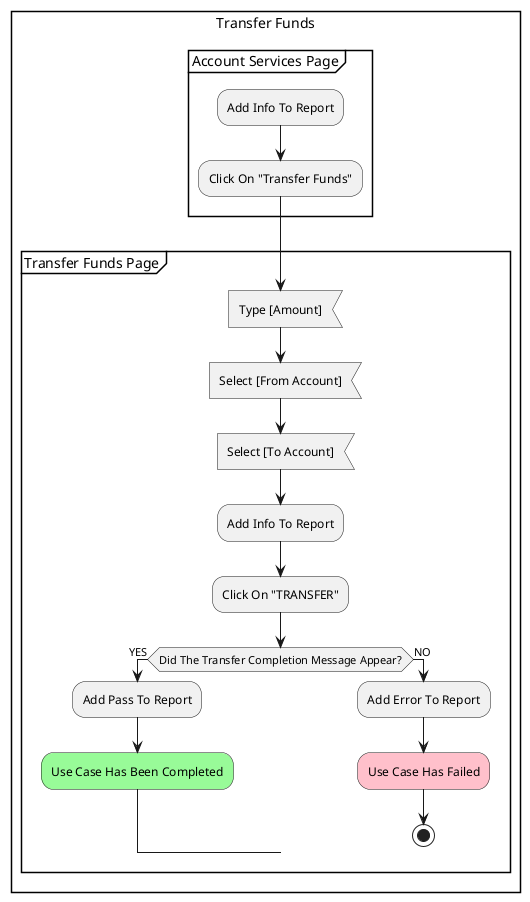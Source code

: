 @startuml TRANSFER_FUNDS_E2E
rectangle "Transfer Funds" {
    partition "Account Services Page" {
        :Add Info To Report;
        :Click On "Transfer Funds";
    }
    partition "Transfer Funds Page" {
        :Type [Amount]; <<input>>
        :Select [From Account]; <<input>>
        :Select [To Account]; <<input>>
        :Add Info To Report;
        :Click On "TRANSFER";
        if (Did The Transfer Completion Message Appear?) then (YES)
            :Add Pass To Report;
            #palegreen:Use Case Has Been Completed;
        else (NO)
            :Add Error To Report;
            #pink:Use Case Has Failed;
            stop
        endif
    }
}
@enduml